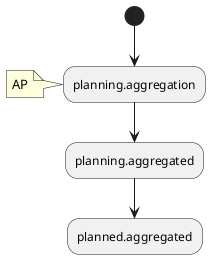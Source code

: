 @startuml
(*)--> planning.aggregation
note left
AP
end note

planning.aggregation --> planning.aggregated
planning.aggregated --> planned.aggregated
@enduml


